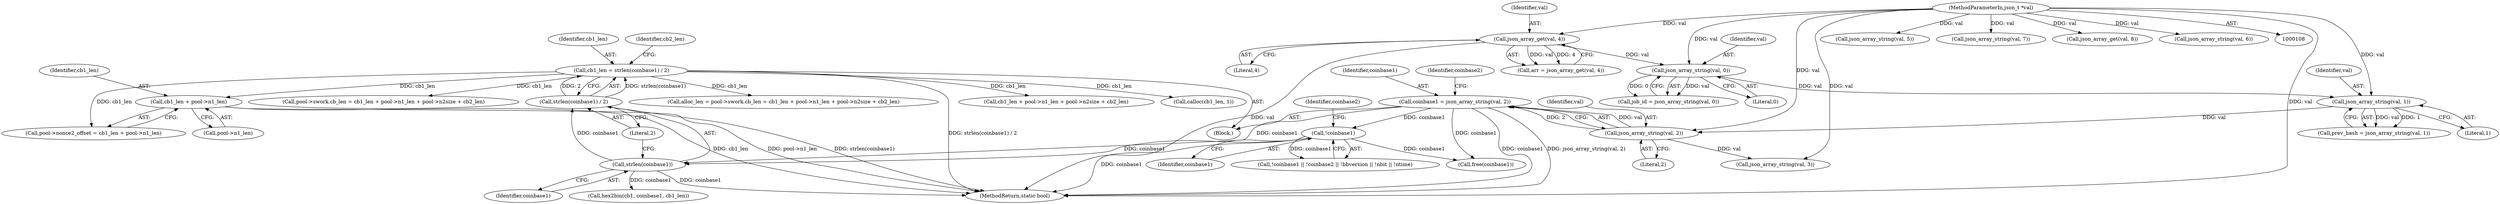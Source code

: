 digraph "0_sgminer_910c36089940e81fb85c65b8e63dcd2fac71470c@pointer" {
"1000354" [label="(Call,cb1_len + pool->n1_len)"];
"1000291" [label="(Call,cb1_len = strlen(coinbase1) / 2)"];
"1000293" [label="(Call,strlen(coinbase1) / 2)"];
"1000294" [label="(Call,strlen(coinbase1))"];
"1000199" [label="(Call,!coinbase1)"];
"1000160" [label="(Call,coinbase1 = json_array_string(val, 2))"];
"1000162" [label="(Call,json_array_string(val, 2))"];
"1000157" [label="(Call,json_array_string(val, 1))"];
"1000152" [label="(Call,json_array_string(val, 0))"];
"1000135" [label="(Call,json_array_get(val, 4))"];
"1000110" [label="(MethodParameterIn,json_t *val)"];
"1000768" [label="(MethodReturn,static bool)"];
"1000162" [label="(Call,json_array_string(val, 2))"];
"1000198" [label="(Call,!coinbase1 || !coinbase2 || !bbversion || !nbit || !ntime)"];
"1000293" [label="(Call,strlen(coinbase1) / 2)"];
"1000155" [label="(Call,prev_hash = json_array_string(val, 1))"];
"1000158" [label="(Identifier,val)"];
"1000199" [label="(Call,!coinbase1)"];
"1000172" [label="(Call,json_array_string(val, 5))"];
"1000160" [label="(Call,coinbase1 = json_array_string(val, 2))"];
"1000166" [label="(Identifier,coinbase2)"];
"1000333" [label="(Call,pool->swork.cb_len = cb1_len + pool->n1_len + pool->n2size + cb2_len)"];
"1000182" [label="(Call,json_array_string(val, 7))"];
"1000350" [label="(Call,pool->nonce2_offset = cb1_len + pool->n1_len)"];
"1000163" [label="(Identifier,val)"];
"1000295" [label="(Identifier,coinbase1)"];
"1000356" [label="(Call,pool->n1_len)"];
"1000154" [label="(Literal,0)"];
"1000153" [label="(Identifier,val)"];
"1000152" [label="(Call,json_array_string(val, 0))"];
"1000188" [label="(Call,json_array_get(val, 8))"];
"1000200" [label="(Identifier,coinbase1)"];
"1000135" [label="(Call,json_array_get(val, 4))"];
"1000136" [label="(Identifier,val)"];
"1000203" [label="(Identifier,coinbase2)"];
"1000617" [label="(Call,hex2bin(cb1, coinbase1, cb1_len))"];
"1000150" [label="(Call,job_id = json_array_string(val, 0))"];
"1000137" [label="(Literal,4)"];
"1000164" [label="(Literal,2)"];
"1000223" [label="(Call,free(coinbase1))"];
"1000161" [label="(Identifier,coinbase1)"];
"1000296" [label="(Literal,2)"];
"1000292" [label="(Identifier,cb1_len)"];
"1000167" [label="(Call,json_array_string(val, 3))"];
"1000355" [label="(Identifier,cb1_len)"];
"1000159" [label="(Literal,1)"];
"1000177" [label="(Call,json_array_string(val, 6))"];
"1000157" [label="(Call,json_array_string(val, 1))"];
"1000331" [label="(Call,alloc_len = pool->swork.cb_len = cb1_len + pool->n1_len + pool->n2size + cb2_len)"];
"1000133" [label="(Call,arr = json_array_get(val, 4))"];
"1000111" [label="(Block,)"];
"1000298" [label="(Identifier,cb2_len)"];
"1000339" [label="(Call,cb1_len + pool->n1_len + pool->n2size + cb2_len)"];
"1000110" [label="(MethodParameterIn,json_t *val)"];
"1000291" [label="(Call,cb1_len = strlen(coinbase1) / 2)"];
"1000354" [label="(Call,cb1_len + pool->n1_len)"];
"1000294" [label="(Call,strlen(coinbase1))"];
"1000607" [label="(Call,calloc(cb1_len, 1))"];
"1000354" -> "1000350"  [label="AST: "];
"1000354" -> "1000356"  [label="CFG: "];
"1000355" -> "1000354"  [label="AST: "];
"1000356" -> "1000354"  [label="AST: "];
"1000350" -> "1000354"  [label="CFG: "];
"1000354" -> "1000768"  [label="DDG: pool->n1_len"];
"1000354" -> "1000768"  [label="DDG: cb1_len"];
"1000291" -> "1000354"  [label="DDG: cb1_len"];
"1000291" -> "1000111"  [label="AST: "];
"1000291" -> "1000293"  [label="CFG: "];
"1000292" -> "1000291"  [label="AST: "];
"1000293" -> "1000291"  [label="AST: "];
"1000298" -> "1000291"  [label="CFG: "];
"1000291" -> "1000768"  [label="DDG: strlen(coinbase1) / 2"];
"1000293" -> "1000291"  [label="DDG: strlen(coinbase1)"];
"1000293" -> "1000291"  [label="DDG: 2"];
"1000291" -> "1000331"  [label="DDG: cb1_len"];
"1000291" -> "1000333"  [label="DDG: cb1_len"];
"1000291" -> "1000339"  [label="DDG: cb1_len"];
"1000291" -> "1000350"  [label="DDG: cb1_len"];
"1000291" -> "1000607"  [label="DDG: cb1_len"];
"1000293" -> "1000296"  [label="CFG: "];
"1000294" -> "1000293"  [label="AST: "];
"1000296" -> "1000293"  [label="AST: "];
"1000293" -> "1000768"  [label="DDG: strlen(coinbase1)"];
"1000294" -> "1000293"  [label="DDG: coinbase1"];
"1000294" -> "1000295"  [label="CFG: "];
"1000295" -> "1000294"  [label="AST: "];
"1000296" -> "1000294"  [label="CFG: "];
"1000294" -> "1000768"  [label="DDG: coinbase1"];
"1000199" -> "1000294"  [label="DDG: coinbase1"];
"1000160" -> "1000294"  [label="DDG: coinbase1"];
"1000294" -> "1000617"  [label="DDG: coinbase1"];
"1000199" -> "1000198"  [label="AST: "];
"1000199" -> "1000200"  [label="CFG: "];
"1000200" -> "1000199"  [label="AST: "];
"1000203" -> "1000199"  [label="CFG: "];
"1000198" -> "1000199"  [label="CFG: "];
"1000199" -> "1000768"  [label="DDG: coinbase1"];
"1000199" -> "1000198"  [label="DDG: coinbase1"];
"1000160" -> "1000199"  [label="DDG: coinbase1"];
"1000199" -> "1000223"  [label="DDG: coinbase1"];
"1000160" -> "1000111"  [label="AST: "];
"1000160" -> "1000162"  [label="CFG: "];
"1000161" -> "1000160"  [label="AST: "];
"1000162" -> "1000160"  [label="AST: "];
"1000166" -> "1000160"  [label="CFG: "];
"1000160" -> "1000768"  [label="DDG: json_array_string(val, 2)"];
"1000160" -> "1000768"  [label="DDG: coinbase1"];
"1000162" -> "1000160"  [label="DDG: val"];
"1000162" -> "1000160"  [label="DDG: 2"];
"1000160" -> "1000223"  [label="DDG: coinbase1"];
"1000162" -> "1000164"  [label="CFG: "];
"1000163" -> "1000162"  [label="AST: "];
"1000164" -> "1000162"  [label="AST: "];
"1000157" -> "1000162"  [label="DDG: val"];
"1000110" -> "1000162"  [label="DDG: val"];
"1000162" -> "1000167"  [label="DDG: val"];
"1000157" -> "1000155"  [label="AST: "];
"1000157" -> "1000159"  [label="CFG: "];
"1000158" -> "1000157"  [label="AST: "];
"1000159" -> "1000157"  [label="AST: "];
"1000155" -> "1000157"  [label="CFG: "];
"1000157" -> "1000155"  [label="DDG: val"];
"1000157" -> "1000155"  [label="DDG: 1"];
"1000152" -> "1000157"  [label="DDG: val"];
"1000110" -> "1000157"  [label="DDG: val"];
"1000152" -> "1000150"  [label="AST: "];
"1000152" -> "1000154"  [label="CFG: "];
"1000153" -> "1000152"  [label="AST: "];
"1000154" -> "1000152"  [label="AST: "];
"1000150" -> "1000152"  [label="CFG: "];
"1000152" -> "1000150"  [label="DDG: val"];
"1000152" -> "1000150"  [label="DDG: 0"];
"1000135" -> "1000152"  [label="DDG: val"];
"1000110" -> "1000152"  [label="DDG: val"];
"1000135" -> "1000133"  [label="AST: "];
"1000135" -> "1000137"  [label="CFG: "];
"1000136" -> "1000135"  [label="AST: "];
"1000137" -> "1000135"  [label="AST: "];
"1000133" -> "1000135"  [label="CFG: "];
"1000135" -> "1000768"  [label="DDG: val"];
"1000135" -> "1000133"  [label="DDG: val"];
"1000135" -> "1000133"  [label="DDG: 4"];
"1000110" -> "1000135"  [label="DDG: val"];
"1000110" -> "1000108"  [label="AST: "];
"1000110" -> "1000768"  [label="DDG: val"];
"1000110" -> "1000167"  [label="DDG: val"];
"1000110" -> "1000172"  [label="DDG: val"];
"1000110" -> "1000177"  [label="DDG: val"];
"1000110" -> "1000182"  [label="DDG: val"];
"1000110" -> "1000188"  [label="DDG: val"];
}
